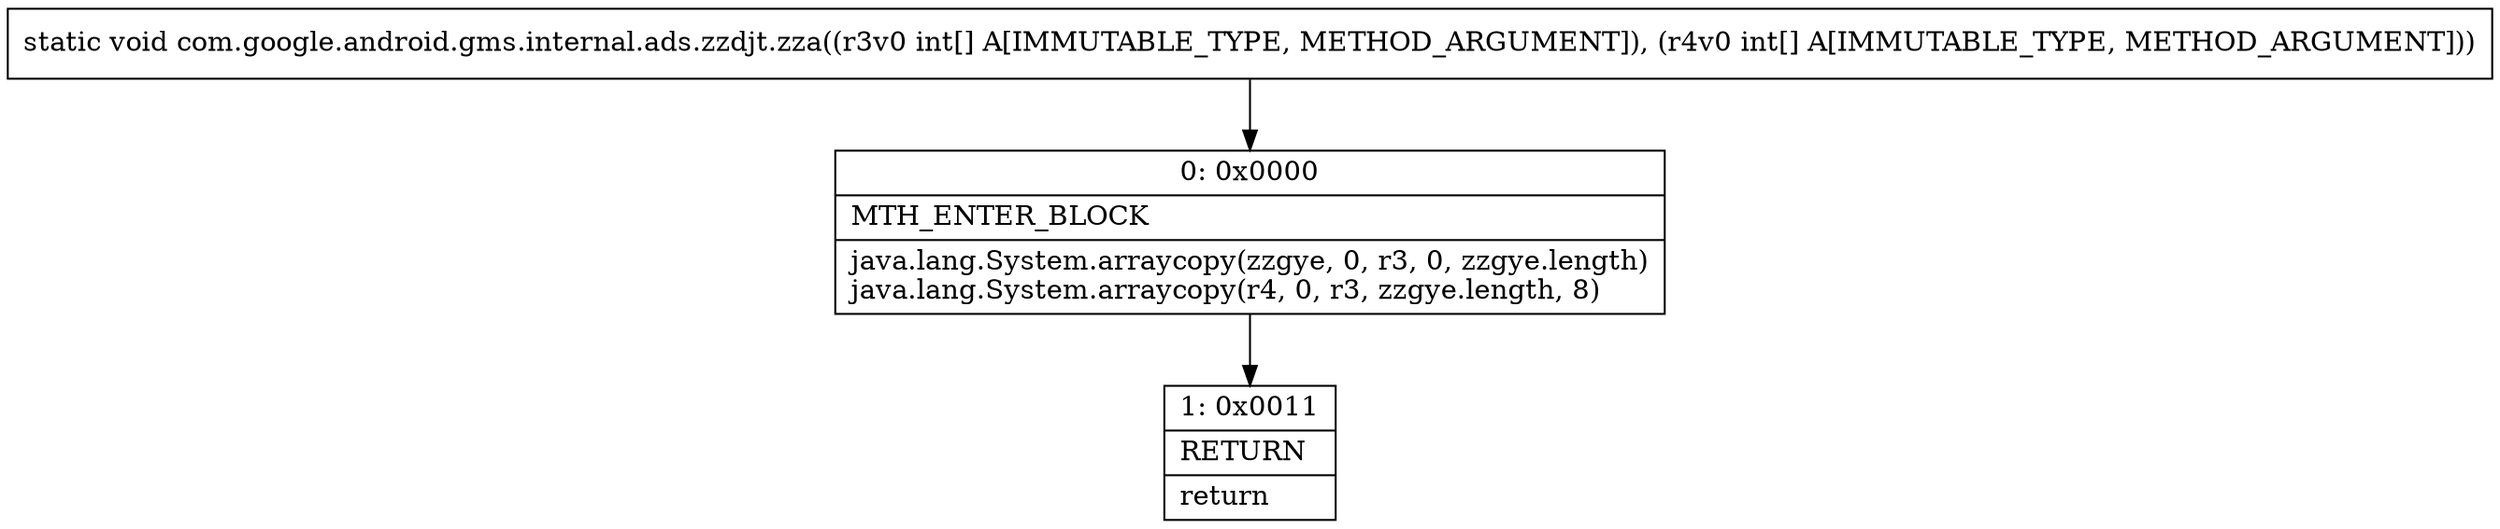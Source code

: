 digraph "CFG forcom.google.android.gms.internal.ads.zzdjt.zza([I[I)V" {
Node_0 [shape=record,label="{0\:\ 0x0000|MTH_ENTER_BLOCK\l|java.lang.System.arraycopy(zzgye, 0, r3, 0, zzgye.length)\ljava.lang.System.arraycopy(r4, 0, r3, zzgye.length, 8)\l}"];
Node_1 [shape=record,label="{1\:\ 0x0011|RETURN\l|return\l}"];
MethodNode[shape=record,label="{static void com.google.android.gms.internal.ads.zzdjt.zza((r3v0 int[] A[IMMUTABLE_TYPE, METHOD_ARGUMENT]), (r4v0 int[] A[IMMUTABLE_TYPE, METHOD_ARGUMENT])) }"];
MethodNode -> Node_0;
Node_0 -> Node_1;
}

